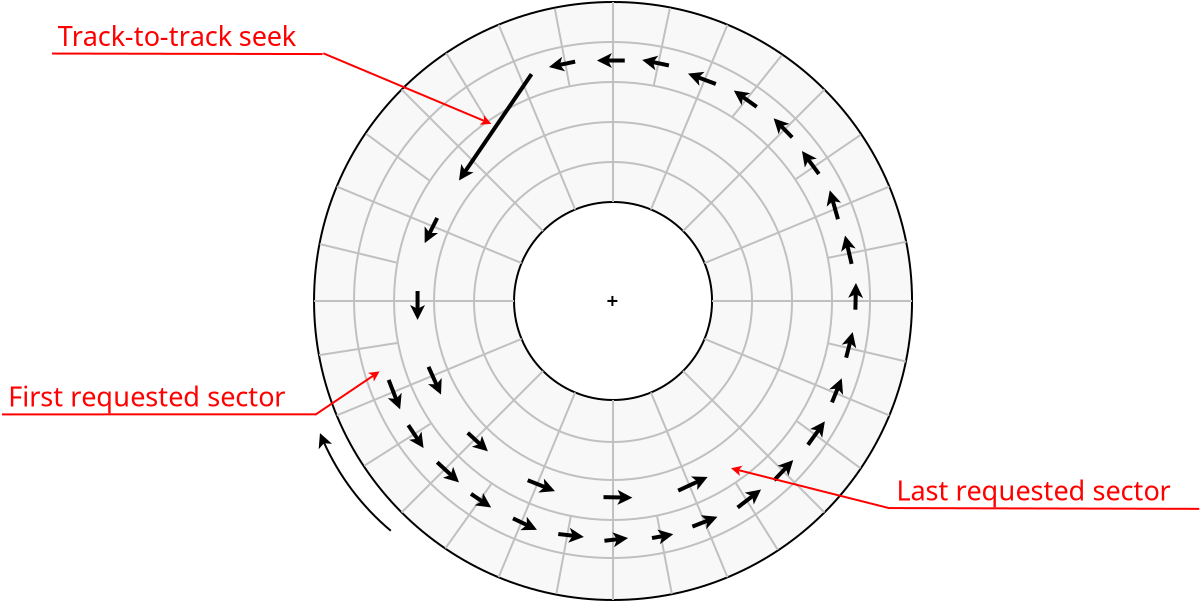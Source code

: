 <?xml version="1.0" encoding="UTF-8"?>
<dia:diagram xmlns:dia="http://www.lysator.liu.se/~alla/dia/">
  <dia:layer name="Background" visible="true" active="true">
    <dia:object type="Standard - Arc" version="0" id="O0">
      <dia:attribute name="obj_pos">
        <dia:point val="34.847,39.756"/>
      </dia:attribute>
      <dia:attribute name="obj_bb">
        <dia:rectangle val="34.772,39.686;38.458,44.708"/>
      </dia:attribute>
      <dia:attribute name="conn_endpoints">
        <dia:point val="34.847,39.756"/>
        <dia:point val="38.388,44.638"/>
      </dia:attribute>
      <dia:attribute name="curve_distance">
        <dia:real val="0.373"/>
      </dia:attribute>
      <dia:attribute name="line_width">
        <dia:real val="0.1"/>
      </dia:attribute>
      <dia:attribute name="start_arrow">
        <dia:enum val="22"/>
      </dia:attribute>
      <dia:attribute name="start_arrow_length">
        <dia:real val="0.5"/>
      </dia:attribute>
      <dia:attribute name="start_arrow_width">
        <dia:real val="0.5"/>
      </dia:attribute>
    </dia:object>
    <dia:group>
      <dia:object type="Flowchart - Ellipse" version="0" id="O1">
        <dia:attribute name="obj_pos">
          <dia:point val="34.55,18.2"/>
        </dia:attribute>
        <dia:attribute name="obj_bb">
          <dia:rectangle val="34.5,18.15;64.5,48.15"/>
        </dia:attribute>
        <dia:attribute name="elem_corner">
          <dia:point val="34.55,18.2"/>
        </dia:attribute>
        <dia:attribute name="elem_width">
          <dia:real val="29.9"/>
        </dia:attribute>
        <dia:attribute name="elem_height">
          <dia:real val="29.9"/>
        </dia:attribute>
        <dia:attribute name="border_width">
          <dia:real val="0.1"/>
        </dia:attribute>
        <dia:attribute name="inner_color">
          <dia:color val="#f8f8f8"/>
        </dia:attribute>
        <dia:attribute name="show_background">
          <dia:boolean val="true"/>
        </dia:attribute>
        <dia:attribute name="padding">
          <dia:real val="0.354"/>
        </dia:attribute>
        <dia:attribute name="text">
          <dia:composite type="text">
            <dia:attribute name="string">
              <dia:string>##</dia:string>
            </dia:attribute>
            <dia:attribute name="font">
              <dia:font family="sans" style="0" name="Helvetica"/>
            </dia:attribute>
            <dia:attribute name="height">
              <dia:real val="0.8"/>
            </dia:attribute>
            <dia:attribute name="pos">
              <dia:point val="49.5,33.345"/>
            </dia:attribute>
            <dia:attribute name="color">
              <dia:color val="#000000"/>
            </dia:attribute>
            <dia:attribute name="alignment">
              <dia:enum val="1"/>
            </dia:attribute>
          </dia:composite>
        </dia:attribute>
      </dia:object>
      <dia:object type="Flowchart - Ellipse" version="0" id="O2">
        <dia:attribute name="obj_pos">
          <dia:point val="44.55,28.2"/>
        </dia:attribute>
        <dia:attribute name="obj_bb">
          <dia:rectangle val="44.5,28.15;54.5,38.15"/>
        </dia:attribute>
        <dia:attribute name="elem_corner">
          <dia:point val="44.55,28.2"/>
        </dia:attribute>
        <dia:attribute name="elem_width">
          <dia:real val="9.9"/>
        </dia:attribute>
        <dia:attribute name="elem_height">
          <dia:real val="9.9"/>
        </dia:attribute>
        <dia:attribute name="border_width">
          <dia:real val="0.1"/>
        </dia:attribute>
        <dia:attribute name="show_background">
          <dia:boolean val="true"/>
        </dia:attribute>
        <dia:attribute name="padding">
          <dia:real val="0.354"/>
        </dia:attribute>
        <dia:attribute name="text">
          <dia:composite type="text">
            <dia:attribute name="string">
              <dia:string>##</dia:string>
            </dia:attribute>
            <dia:attribute name="font">
              <dia:font family="sans" style="0" name="Helvetica"/>
            </dia:attribute>
            <dia:attribute name="height">
              <dia:real val="0.8"/>
            </dia:attribute>
            <dia:attribute name="pos">
              <dia:point val="49.5,33.345"/>
            </dia:attribute>
            <dia:attribute name="color">
              <dia:color val="#000000"/>
            </dia:attribute>
            <dia:attribute name="alignment">
              <dia:enum val="1"/>
            </dia:attribute>
          </dia:composite>
        </dia:attribute>
      </dia:object>
      <dia:object type="Flowchart - Ellipse" version="0" id="O3">
        <dia:attribute name="obj_pos">
          <dia:point val="42.55,26.2"/>
        </dia:attribute>
        <dia:attribute name="obj_bb">
          <dia:rectangle val="42.5,26.15;56.5,40.25"/>
        </dia:attribute>
        <dia:attribute name="elem_corner">
          <dia:point val="42.55,26.2"/>
        </dia:attribute>
        <dia:attribute name="elem_width">
          <dia:real val="13.9"/>
        </dia:attribute>
        <dia:attribute name="elem_height">
          <dia:real val="14.0"/>
        </dia:attribute>
        <dia:attribute name="border_width">
          <dia:real val="0.1"/>
        </dia:attribute>
        <dia:attribute name="border_color">
          <dia:color val="#c0c0c0"/>
        </dia:attribute>
        <dia:attribute name="show_background">
          <dia:boolean val="false"/>
        </dia:attribute>
        <dia:attribute name="padding">
          <dia:real val="0.354"/>
        </dia:attribute>
        <dia:attribute name="text">
          <dia:composite type="text">
            <dia:attribute name="string">
              <dia:string>##</dia:string>
            </dia:attribute>
            <dia:attribute name="font">
              <dia:font family="sans" style="0" name="Helvetica"/>
            </dia:attribute>
            <dia:attribute name="height">
              <dia:real val="0.8"/>
            </dia:attribute>
            <dia:attribute name="pos">
              <dia:point val="49.5,33.395"/>
            </dia:attribute>
            <dia:attribute name="color">
              <dia:color val="#000000"/>
            </dia:attribute>
            <dia:attribute name="alignment">
              <dia:enum val="1"/>
            </dia:attribute>
          </dia:composite>
        </dia:attribute>
      </dia:object>
      <dia:object type="Flowchart - Ellipse" version="0" id="O4">
        <dia:attribute name="obj_pos">
          <dia:point val="40.55,24.2"/>
        </dia:attribute>
        <dia:attribute name="obj_bb">
          <dia:rectangle val="40.5,24.15;58.5,42.15"/>
        </dia:attribute>
        <dia:attribute name="elem_corner">
          <dia:point val="40.55,24.2"/>
        </dia:attribute>
        <dia:attribute name="elem_width">
          <dia:real val="17.9"/>
        </dia:attribute>
        <dia:attribute name="elem_height">
          <dia:real val="17.9"/>
        </dia:attribute>
        <dia:attribute name="border_width">
          <dia:real val="0.1"/>
        </dia:attribute>
        <dia:attribute name="border_color">
          <dia:color val="#c0c0c0"/>
        </dia:attribute>
        <dia:attribute name="show_background">
          <dia:boolean val="false"/>
        </dia:attribute>
        <dia:attribute name="padding">
          <dia:real val="0.354"/>
        </dia:attribute>
        <dia:attribute name="text">
          <dia:composite type="text">
            <dia:attribute name="string">
              <dia:string>##</dia:string>
            </dia:attribute>
            <dia:attribute name="font">
              <dia:font family="sans" style="0" name="Helvetica"/>
            </dia:attribute>
            <dia:attribute name="height">
              <dia:real val="0.8"/>
            </dia:attribute>
            <dia:attribute name="pos">
              <dia:point val="49.5,33.345"/>
            </dia:attribute>
            <dia:attribute name="color">
              <dia:color val="#000000"/>
            </dia:attribute>
            <dia:attribute name="alignment">
              <dia:enum val="1"/>
            </dia:attribute>
          </dia:composite>
        </dia:attribute>
      </dia:object>
      <dia:object type="Flowchart - Ellipse" version="0" id="O5">
        <dia:attribute name="obj_pos">
          <dia:point val="36.55,20.2"/>
        </dia:attribute>
        <dia:attribute name="obj_bb">
          <dia:rectangle val="36.5,20.15;62.4,46.05"/>
        </dia:attribute>
        <dia:attribute name="elem_corner">
          <dia:point val="36.55,20.2"/>
        </dia:attribute>
        <dia:attribute name="elem_width">
          <dia:real val="25.8"/>
        </dia:attribute>
        <dia:attribute name="elem_height">
          <dia:real val="25.8"/>
        </dia:attribute>
        <dia:attribute name="border_width">
          <dia:real val="0.1"/>
        </dia:attribute>
        <dia:attribute name="border_color">
          <dia:color val="#c0c0c0"/>
        </dia:attribute>
        <dia:attribute name="show_background">
          <dia:boolean val="false"/>
        </dia:attribute>
        <dia:attribute name="padding">
          <dia:real val="0.354"/>
        </dia:attribute>
        <dia:attribute name="text">
          <dia:composite type="text">
            <dia:attribute name="string">
              <dia:string>##</dia:string>
            </dia:attribute>
            <dia:attribute name="font">
              <dia:font family="sans" style="0" name="Helvetica"/>
            </dia:attribute>
            <dia:attribute name="height">
              <dia:real val="0.8"/>
            </dia:attribute>
            <dia:attribute name="pos">
              <dia:point val="49.45,33.295"/>
            </dia:attribute>
            <dia:attribute name="color">
              <dia:color val="#000000"/>
            </dia:attribute>
            <dia:attribute name="alignment">
              <dia:enum val="1"/>
            </dia:attribute>
          </dia:composite>
        </dia:attribute>
      </dia:object>
      <dia:object type="Flowchart - Ellipse" version="0" id="O6">
        <dia:attribute name="obj_pos">
          <dia:point val="38.55,22.2"/>
        </dia:attribute>
        <dia:attribute name="obj_bb">
          <dia:rectangle val="38.5,22.15;60.5,44.15"/>
        </dia:attribute>
        <dia:attribute name="elem_corner">
          <dia:point val="38.55,22.2"/>
        </dia:attribute>
        <dia:attribute name="elem_width">
          <dia:real val="21.9"/>
        </dia:attribute>
        <dia:attribute name="elem_height">
          <dia:real val="21.9"/>
        </dia:attribute>
        <dia:attribute name="border_width">
          <dia:real val="0.1"/>
        </dia:attribute>
        <dia:attribute name="border_color">
          <dia:color val="#c0c0c0"/>
        </dia:attribute>
        <dia:attribute name="show_background">
          <dia:boolean val="false"/>
        </dia:attribute>
        <dia:attribute name="padding">
          <dia:real val="0.354"/>
        </dia:attribute>
        <dia:attribute name="text">
          <dia:composite type="text">
            <dia:attribute name="string">
              <dia:string>##</dia:string>
            </dia:attribute>
            <dia:attribute name="font">
              <dia:font family="sans" style="0" name="Helvetica"/>
            </dia:attribute>
            <dia:attribute name="height">
              <dia:real val="0.8"/>
            </dia:attribute>
            <dia:attribute name="pos">
              <dia:point val="49.5,33.345"/>
            </dia:attribute>
            <dia:attribute name="color">
              <dia:color val="#000000"/>
            </dia:attribute>
            <dia:attribute name="alignment">
              <dia:enum val="1"/>
            </dia:attribute>
          </dia:composite>
        </dia:attribute>
      </dia:object>
      <dia:object type="Standard - Line" version="0" id="O7">
        <dia:attribute name="obj_pos">
          <dia:point val="54.45,33.15"/>
        </dia:attribute>
        <dia:attribute name="obj_bb">
          <dia:rectangle val="54.4,33.1;64.5,33.2"/>
        </dia:attribute>
        <dia:attribute name="conn_endpoints">
          <dia:point val="54.45,33.15"/>
          <dia:point val="64.45,33.15"/>
        </dia:attribute>
        <dia:attribute name="numcp">
          <dia:int val="1"/>
        </dia:attribute>
        <dia:attribute name="line_color">
          <dia:color val="#c0c0c0"/>
        </dia:attribute>
        <dia:attribute name="line_width">
          <dia:real val="0.1"/>
        </dia:attribute>
      </dia:object>
      <dia:object type="Standard - Line" version="0" id="O8">
        <dia:attribute name="obj_pos">
          <dia:point val="49.5,18.2"/>
        </dia:attribute>
        <dia:attribute name="obj_bb">
          <dia:rectangle val="49.45,18.15;49.55,28.25"/>
        </dia:attribute>
        <dia:attribute name="conn_endpoints">
          <dia:point val="49.5,18.2"/>
          <dia:point val="49.5,28.2"/>
        </dia:attribute>
        <dia:attribute name="numcp">
          <dia:int val="1"/>
        </dia:attribute>
        <dia:attribute name="line_color">
          <dia:color val="#c0c0c0"/>
        </dia:attribute>
        <dia:attribute name="line_width">
          <dia:real val="0.1"/>
        </dia:attribute>
      </dia:object>
      <dia:object type="Standard - Line" version="0" id="O9">
        <dia:attribute name="obj_pos">
          <dia:point val="49.5,48.1"/>
        </dia:attribute>
        <dia:attribute name="obj_bb">
          <dia:rectangle val="49.45,38.05;49.55,48.15"/>
        </dia:attribute>
        <dia:attribute name="conn_endpoints">
          <dia:point val="49.5,48.1"/>
          <dia:point val="49.5,38.1"/>
        </dia:attribute>
        <dia:attribute name="numcp">
          <dia:int val="1"/>
        </dia:attribute>
        <dia:attribute name="line_color">
          <dia:color val="#c0c0c0"/>
        </dia:attribute>
        <dia:attribute name="line_width">
          <dia:real val="0.1"/>
        </dia:attribute>
      </dia:object>
      <dia:object type="Standard - Line" version="0" id="O10">
        <dia:attribute name="obj_pos">
          <dia:point val="51.394,28.577"/>
        </dia:attribute>
        <dia:attribute name="obj_bb">
          <dia:rectangle val="51.329,19.273;55.286,28.642"/>
        </dia:attribute>
        <dia:attribute name="conn_endpoints">
          <dia:point val="51.394,28.577"/>
          <dia:point val="55.221,19.338"/>
        </dia:attribute>
        <dia:attribute name="numcp">
          <dia:int val="1"/>
        </dia:attribute>
        <dia:attribute name="line_color">
          <dia:color val="#c0c0c0"/>
        </dia:attribute>
        <dia:attribute name="line_width">
          <dia:real val="0.1"/>
        </dia:attribute>
      </dia:object>
      <dia:object type="Standard - Line" version="0" id="O11">
        <dia:attribute name="obj_pos">
          <dia:point val="44.55,33.15"/>
        </dia:attribute>
        <dia:attribute name="obj_bb">
          <dia:rectangle val="34.5,33.1;44.6,33.2"/>
        </dia:attribute>
        <dia:attribute name="conn_endpoints">
          <dia:point val="44.55,33.15"/>
          <dia:point val="34.55,33.15"/>
        </dia:attribute>
        <dia:attribute name="numcp">
          <dia:int val="1"/>
        </dia:attribute>
        <dia:attribute name="line_color">
          <dia:color val="#c0c0c0"/>
        </dia:attribute>
        <dia:attribute name="line_width">
          <dia:real val="0.1"/>
        </dia:attribute>
      </dia:object>
      <dia:object type="Standard - Line" version="0" id="O12">
        <dia:attribute name="obj_pos">
          <dia:point val="53.0,29.65"/>
        </dia:attribute>
        <dia:attribute name="obj_bb">
          <dia:rectangle val="52.929,22.508;60.142,29.721"/>
        </dia:attribute>
        <dia:attribute name="conn_endpoints">
          <dia:point val="53.0,29.65"/>
          <dia:point val="60.071,22.579"/>
        </dia:attribute>
        <dia:attribute name="numcp">
          <dia:int val="1"/>
        </dia:attribute>
        <dia:attribute name="line_color">
          <dia:color val="#c0c0c0"/>
        </dia:attribute>
        <dia:attribute name="line_width">
          <dia:real val="0.1"/>
        </dia:attribute>
      </dia:object>
      <dia:object type="Standard - Line" version="0" id="O13">
        <dia:attribute name="obj_pos">
          <dia:point val="54.073,31.256"/>
        </dia:attribute>
        <dia:attribute name="obj_bb">
          <dia:rectangle val="54.008,27.364;63.377,31.321"/>
        </dia:attribute>
        <dia:attribute name="conn_endpoints">
          <dia:point val="54.073,31.256"/>
          <dia:point val="63.312,27.429"/>
        </dia:attribute>
        <dia:attribute name="numcp">
          <dia:int val="1"/>
        </dia:attribute>
        <dia:attribute name="line_color">
          <dia:color val="#c0c0c0"/>
        </dia:attribute>
        <dia:attribute name="line_width">
          <dia:real val="0.1"/>
        </dia:attribute>
      </dia:object>
      <dia:object type="Standard - Line" version="0" id="O14">
        <dia:attribute name="obj_pos">
          <dia:point val="54.073,35.044"/>
        </dia:attribute>
        <dia:attribute name="obj_bb">
          <dia:rectangle val="54.008,34.979;63.377,38.936"/>
        </dia:attribute>
        <dia:attribute name="conn_endpoints">
          <dia:point val="54.073,35.044"/>
          <dia:point val="63.312,38.871"/>
        </dia:attribute>
        <dia:attribute name="numcp">
          <dia:int val="1"/>
        </dia:attribute>
        <dia:attribute name="line_color">
          <dia:color val="#c0c0c0"/>
        </dia:attribute>
        <dia:attribute name="line_width">
          <dia:real val="0.1"/>
        </dia:attribute>
      </dia:object>
      <dia:object type="Standard - Line" version="0" id="O15">
        <dia:attribute name="obj_pos">
          <dia:point val="53.0,36.65"/>
        </dia:attribute>
        <dia:attribute name="obj_bb">
          <dia:rectangle val="52.929,36.58;60.142,43.792"/>
        </dia:attribute>
        <dia:attribute name="conn_endpoints">
          <dia:point val="53.0,36.65"/>
          <dia:point val="60.071,43.721"/>
        </dia:attribute>
        <dia:attribute name="numcp">
          <dia:int val="1"/>
        </dia:attribute>
        <dia:attribute name="line_color">
          <dia:color val="#c0c0c0"/>
        </dia:attribute>
        <dia:attribute name="line_width">
          <dia:real val="0.1"/>
        </dia:attribute>
      </dia:object>
      <dia:object type="Standard - Line" version="0" id="O16">
        <dia:attribute name="obj_pos">
          <dia:point val="51.394,37.723"/>
        </dia:attribute>
        <dia:attribute name="obj_bb">
          <dia:rectangle val="51.329,37.658;55.286,47.027"/>
        </dia:attribute>
        <dia:attribute name="conn_endpoints">
          <dia:point val="51.394,37.723"/>
          <dia:point val="55.221,46.962"/>
        </dia:attribute>
        <dia:attribute name="numcp">
          <dia:int val="1"/>
        </dia:attribute>
        <dia:attribute name="line_color">
          <dia:color val="#c0c0c0"/>
        </dia:attribute>
        <dia:attribute name="line_width">
          <dia:real val="0.1"/>
        </dia:attribute>
      </dia:object>
      <dia:object type="Standard - Line" version="0" id="O17">
        <dia:attribute name="obj_pos">
          <dia:point val="47.606,37.723"/>
        </dia:attribute>
        <dia:attribute name="obj_bb">
          <dia:rectangle val="43.714,37.658;47.671,47.027"/>
        </dia:attribute>
        <dia:attribute name="conn_endpoints">
          <dia:point val="47.606,37.723"/>
          <dia:point val="43.779,46.962"/>
        </dia:attribute>
        <dia:attribute name="numcp">
          <dia:int val="1"/>
        </dia:attribute>
        <dia:attribute name="line_color">
          <dia:color val="#c0c0c0"/>
        </dia:attribute>
        <dia:attribute name="line_width">
          <dia:real val="0.1"/>
        </dia:attribute>
      </dia:object>
      <dia:object type="Standard - Line" version="0" id="O18">
        <dia:attribute name="obj_pos">
          <dia:point val="44.927,35.044"/>
        </dia:attribute>
        <dia:attribute name="obj_bb">
          <dia:rectangle val="35.623,34.979;44.992,38.936"/>
        </dia:attribute>
        <dia:attribute name="conn_endpoints">
          <dia:point val="44.927,35.044"/>
          <dia:point val="35.688,38.871"/>
        </dia:attribute>
        <dia:attribute name="numcp">
          <dia:int val="1"/>
        </dia:attribute>
        <dia:attribute name="line_color">
          <dia:color val="#c0c0c0"/>
        </dia:attribute>
        <dia:attribute name="line_width">
          <dia:real val="0.1"/>
        </dia:attribute>
      </dia:object>
      <dia:object type="Standard - Line" version="0" id="O19">
        <dia:attribute name="obj_pos">
          <dia:point val="46.0,36.65"/>
        </dia:attribute>
        <dia:attribute name="obj_bb">
          <dia:rectangle val="38.858,36.58;46.071,43.792"/>
        </dia:attribute>
        <dia:attribute name="conn_endpoints">
          <dia:point val="46.0,36.65"/>
          <dia:point val="38.929,43.721"/>
        </dia:attribute>
        <dia:attribute name="numcp">
          <dia:int val="1"/>
        </dia:attribute>
        <dia:attribute name="line_color">
          <dia:color val="#c0c0c0"/>
        </dia:attribute>
        <dia:attribute name="line_width">
          <dia:real val="0.1"/>
        </dia:attribute>
      </dia:object>
      <dia:object type="Standard - Line" version="0" id="O20">
        <dia:attribute name="obj_pos">
          <dia:point val="35.688,27.429"/>
        </dia:attribute>
        <dia:attribute name="obj_bb">
          <dia:rectangle val="35.623,27.364;44.992,31.321"/>
        </dia:attribute>
        <dia:attribute name="conn_endpoints">
          <dia:point val="35.688,27.429"/>
          <dia:point val="44.927,31.256"/>
        </dia:attribute>
        <dia:attribute name="numcp">
          <dia:int val="1"/>
        </dia:attribute>
        <dia:attribute name="line_color">
          <dia:color val="#c0c0c0"/>
        </dia:attribute>
        <dia:attribute name="line_width">
          <dia:real val="0.1"/>
        </dia:attribute>
      </dia:object>
      <dia:object type="Standard - Line" version="0" id="O21">
        <dia:attribute name="obj_pos">
          <dia:point val="38.929,22.579"/>
        </dia:attribute>
        <dia:attribute name="obj_bb">
          <dia:rectangle val="38.858,22.508;46.071,29.721"/>
        </dia:attribute>
        <dia:attribute name="conn_endpoints">
          <dia:point val="38.929,22.579"/>
          <dia:point val="46.0,29.65"/>
        </dia:attribute>
        <dia:attribute name="numcp">
          <dia:int val="1"/>
        </dia:attribute>
        <dia:attribute name="line_color">
          <dia:color val="#c0c0c0"/>
        </dia:attribute>
        <dia:attribute name="line_width">
          <dia:real val="0.1"/>
        </dia:attribute>
      </dia:object>
      <dia:object type="Standard - Line" version="0" id="O22">
        <dia:attribute name="obj_pos">
          <dia:point val="43.779,19.338"/>
        </dia:attribute>
        <dia:attribute name="obj_bb">
          <dia:rectangle val="43.714,19.273;47.671,28.642"/>
        </dia:attribute>
        <dia:attribute name="conn_endpoints">
          <dia:point val="43.779,19.338"/>
          <dia:point val="47.606,28.577"/>
        </dia:attribute>
        <dia:attribute name="numcp">
          <dia:int val="1"/>
        </dia:attribute>
        <dia:attribute name="line_color">
          <dia:color val="#c0c0c0"/>
        </dia:attribute>
        <dia:attribute name="line_width">
          <dia:real val="0.1"/>
        </dia:attribute>
      </dia:object>
      <dia:object type="Standard - Line" version="0" id="O23">
        <dia:attribute name="obj_pos">
          <dia:point val="60.229,30.995"/>
        </dia:attribute>
        <dia:attribute name="obj_bb">
          <dia:rectangle val="60.17,30.126;64.227,31.054"/>
        </dia:attribute>
        <dia:attribute name="conn_endpoints">
          <dia:point val="60.229,30.995"/>
          <dia:point val="64.168,30.185"/>
        </dia:attribute>
        <dia:attribute name="numcp">
          <dia:int val="1"/>
        </dia:attribute>
        <dia:attribute name="line_color">
          <dia:color val="#c0c0c0"/>
        </dia:attribute>
        <dia:attribute name="line_width">
          <dia:real val="0.1"/>
        </dia:attribute>
      </dia:object>
      <dia:object type="Standard - Line" version="0" id="O24">
        <dia:attribute name="obj_pos">
          <dia:point val="58.638,27.056"/>
        </dia:attribute>
        <dia:attribute name="obj_bb">
          <dia:rectangle val="58.569,24.772;61.948,27.125"/>
        </dia:attribute>
        <dia:attribute name="conn_endpoints">
          <dia:point val="58.638,27.056"/>
          <dia:point val="61.879,24.841"/>
        </dia:attribute>
        <dia:attribute name="numcp">
          <dia:int val="1"/>
        </dia:attribute>
        <dia:attribute name="line_color">
          <dia:color val="#c0c0c0"/>
        </dia:attribute>
        <dia:attribute name="line_width">
          <dia:real val="0.1"/>
        </dia:attribute>
      </dia:object>
      <dia:object type="Standard - Line" version="0" id="O25">
        <dia:attribute name="obj_pos">
          <dia:point val="55.45,23.964"/>
        </dia:attribute>
        <dia:attribute name="obj_bb">
          <dia:rectangle val="55.38,20.787;58.01,24.035"/>
        </dia:attribute>
        <dia:attribute name="conn_endpoints">
          <dia:point val="55.45,23.964"/>
          <dia:point val="57.94,20.858"/>
        </dia:attribute>
        <dia:attribute name="numcp">
          <dia:int val="1"/>
        </dia:attribute>
        <dia:attribute name="line_color">
          <dia:color val="#c0c0c0"/>
        </dia:attribute>
        <dia:attribute name="line_width">
          <dia:real val="0.1"/>
        </dia:attribute>
      </dia:object>
      <dia:object type="Standard - Line" version="0" id="O26">
        <dia:attribute name="obj_pos">
          <dia:point val="51.541,22.351"/>
        </dia:attribute>
        <dia:attribute name="obj_bb">
          <dia:rectangle val="51.481,18.442;52.402,22.411"/>
        </dia:attribute>
        <dia:attribute name="conn_endpoints">
          <dia:point val="51.541,22.351"/>
          <dia:point val="52.343,18.502"/>
        </dia:attribute>
        <dia:attribute name="numcp">
          <dia:int val="1"/>
        </dia:attribute>
        <dia:attribute name="line_color">
          <dia:color val="#c0c0c0"/>
        </dia:attribute>
        <dia:attribute name="line_width">
          <dia:real val="0.1"/>
        </dia:attribute>
      </dia:object>
      <dia:object type="Standard - Line" version="0" id="O27">
        <dia:attribute name="obj_pos">
          <dia:point val="47.334,22.448"/>
        </dia:attribute>
        <dia:attribute name="obj_bb">
          <dia:rectangle val="46.532,18.48;47.392,22.506"/>
        </dia:attribute>
        <dia:attribute name="conn_endpoints">
          <dia:point val="47.334,22.448"/>
          <dia:point val="46.59,18.539"/>
        </dia:attribute>
        <dia:attribute name="numcp">
          <dia:int val="1"/>
        </dia:attribute>
        <dia:attribute name="line_color">
          <dia:color val="#c0c0c0"/>
        </dia:attribute>
        <dia:attribute name="line_width">
          <dia:real val="0.1"/>
        </dia:attribute>
      </dia:object>
      <dia:object type="Standard - Line" version="0" id="O28">
        <dia:attribute name="obj_pos">
          <dia:point val="43.24,24.195"/>
        </dia:attribute>
        <dia:attribute name="obj_bb">
          <dia:rectangle val="41.09,20.685;43.309,24.263"/>
        </dia:attribute>
        <dia:attribute name="conn_endpoints">
          <dia:point val="43.24,24.195"/>
          <dia:point val="41.159,20.753"/>
        </dia:attribute>
        <dia:attribute name="numcp">
          <dia:int val="1"/>
        </dia:attribute>
        <dia:attribute name="line_color">
          <dia:color val="#c0c0c0"/>
        </dia:attribute>
        <dia:attribute name="line_width">
          <dia:real val="0.1"/>
        </dia:attribute>
      </dia:object>
      <dia:object type="Standard - Line" version="0" id="O29">
        <dia:attribute name="obj_pos">
          <dia:point val="40.304,27.116"/>
        </dia:attribute>
        <dia:attribute name="obj_bb">
          <dia:rectangle val="37.083,24.719;40.374,27.185"/>
        </dia:attribute>
        <dia:attribute name="conn_endpoints">
          <dia:point val="40.304,27.116"/>
          <dia:point val="37.153,24.789"/>
        </dia:attribute>
        <dia:attribute name="numcp">
          <dia:int val="1"/>
        </dia:attribute>
        <dia:attribute name="line_color">
          <dia:color val="#c0c0c0"/>
        </dia:attribute>
        <dia:attribute name="line_width">
          <dia:real val="0.1"/>
        </dia:attribute>
      </dia:object>
      <dia:object type="Standard - Line" version="0" id="O30">
        <dia:attribute name="obj_pos">
          <dia:point val="38.684,31.233"/>
        </dia:attribute>
        <dia:attribute name="obj_bb">
          <dia:rectangle val="34.783,30.245;38.745,31.293"/>
        </dia:attribute>
        <dia:attribute name="conn_endpoints">
          <dia:point val="38.684,31.233"/>
          <dia:point val="34.843,30.305"/>
        </dia:attribute>
        <dia:attribute name="numcp">
          <dia:int val="1"/>
        </dia:attribute>
        <dia:attribute name="line_color">
          <dia:color val="#c0c0c0"/>
        </dia:attribute>
        <dia:attribute name="line_width">
          <dia:real val="0.1"/>
        </dia:attribute>
      </dia:object>
      <dia:object type="Standard - Line" version="0" id="O31">
        <dia:attribute name="obj_pos">
          <dia:point val="38.714,35.246"/>
        </dia:attribute>
        <dia:attribute name="obj_bb">
          <dia:rectangle val="34.748,35.189;38.771,35.913"/>
        </dia:attribute>
        <dia:attribute name="conn_endpoints">
          <dia:point val="38.714,35.246"/>
          <dia:point val="34.805,35.856"/>
        </dia:attribute>
        <dia:attribute name="numcp">
          <dia:int val="1"/>
        </dia:attribute>
        <dia:attribute name="line_color">
          <dia:color val="#c0c0c0"/>
        </dia:attribute>
        <dia:attribute name="line_width">
          <dia:real val="0.1"/>
        </dia:attribute>
      </dia:object>
      <dia:object type="Standard - Line" version="0" id="O32">
        <dia:attribute name="obj_pos">
          <dia:point val="40.379,39.282"/>
        </dia:attribute>
        <dia:attribute name="obj_bb">
          <dia:rectangle val="36.995,39.213;40.448,41.454"/>
        </dia:attribute>
        <dia:attribute name="conn_endpoints">
          <dia:point val="40.379,39.282"/>
          <dia:point val="37.064,41.385"/>
        </dia:attribute>
        <dia:attribute name="numcp">
          <dia:int val="1"/>
        </dia:attribute>
        <dia:attribute name="line_color">
          <dia:color val="#c0c0c0"/>
        </dia:attribute>
        <dia:attribute name="line_width">
          <dia:real val="0.1"/>
        </dia:attribute>
      </dia:object>
      <dia:object type="Standard - Line" version="0" id="O33">
        <dia:attribute name="obj_pos">
          <dia:point val="43.411,42.3"/>
        </dia:attribute>
        <dia:attribute name="obj_bb">
          <dia:rectangle val="41.045,42.23;43.481,45.587"/>
        </dia:attribute>
        <dia:attribute name="conn_endpoints">
          <dia:point val="43.411,42.3"/>
          <dia:point val="41.115,45.518"/>
        </dia:attribute>
        <dia:attribute name="numcp">
          <dia:int val="1"/>
        </dia:attribute>
        <dia:attribute name="line_color">
          <dia:color val="#c0c0c0"/>
        </dia:attribute>
        <dia:attribute name="line_width">
          <dia:real val="0.1"/>
        </dia:attribute>
      </dia:object>
      <dia:object type="Standard - Line" version="0" id="O34">
        <dia:attribute name="obj_pos">
          <dia:point val="47.387,43.912"/>
        </dia:attribute>
        <dia:attribute name="obj_bb">
          <dia:rectangle val="46.608,43.854;47.446,47.85"/>
        </dia:attribute>
        <dia:attribute name="conn_endpoints">
          <dia:point val="47.387,43.912"/>
          <dia:point val="46.666,47.792"/>
        </dia:attribute>
        <dia:attribute name="numcp">
          <dia:int val="1"/>
        </dia:attribute>
        <dia:attribute name="line_color">
          <dia:color val="#c0c0c0"/>
        </dia:attribute>
        <dia:attribute name="line_width">
          <dia:real val="0.1"/>
        </dia:attribute>
      </dia:object>
      <dia:object type="Standard - Line" version="0" id="O35">
        <dia:attribute name="obj_pos">
          <dia:point val="51.704,43.912"/>
        </dia:attribute>
        <dia:attribute name="obj_bb">
          <dia:rectangle val="51.646,43.854;52.498,47.85"/>
        </dia:attribute>
        <dia:attribute name="conn_endpoints">
          <dia:point val="51.704,43.912"/>
          <dia:point val="52.44,47.792"/>
        </dia:attribute>
        <dia:attribute name="numcp">
          <dia:int val="1"/>
        </dia:attribute>
        <dia:attribute name="line_color">
          <dia:color val="#c0c0c0"/>
        </dia:attribute>
        <dia:attribute name="line_width">
          <dia:real val="0.1"/>
        </dia:attribute>
      </dia:object>
      <dia:object type="Standard - Line" version="0" id="O36">
        <dia:attribute name="obj_pos">
          <dia:point val="55.621,42.225"/>
        </dia:attribute>
        <dia:attribute name="obj_bb">
          <dia:rectangle val="55.552,42.156;57.808,45.661"/>
        </dia:attribute>
        <dia:attribute name="conn_endpoints">
          <dia:point val="55.621,42.225"/>
          <dia:point val="57.739,45.592"/>
        </dia:attribute>
        <dia:attribute name="numcp">
          <dia:int val="1"/>
        </dia:attribute>
        <dia:attribute name="line_color">
          <dia:color val="#c0c0c0"/>
        </dia:attribute>
        <dia:attribute name="line_width">
          <dia:real val="0.1"/>
        </dia:attribute>
      </dia:object>
      <dia:object type="Standard - Line" version="0" id="O37">
        <dia:attribute name="obj_pos">
          <dia:point val="58.688,39.156"/>
        </dia:attribute>
        <dia:attribute name="obj_bb">
          <dia:rectangle val="58.618,39.086;61.939,41.582"/>
        </dia:attribute>
        <dia:attribute name="conn_endpoints">
          <dia:point val="58.688,39.156"/>
          <dia:point val="61.869,41.512"/>
        </dia:attribute>
        <dia:attribute name="numcp">
          <dia:int val="1"/>
        </dia:attribute>
        <dia:attribute name="line_color">
          <dia:color val="#c0c0c0"/>
        </dia:attribute>
        <dia:attribute name="line_width">
          <dia:real val="0.1"/>
        </dia:attribute>
      </dia:object>
      <dia:object type="Standard - Line" version="0" id="O38">
        <dia:attribute name="obj_pos">
          <dia:point val="60.264,35.269"/>
        </dia:attribute>
        <dia:attribute name="obj_bb">
          <dia:rectangle val="60.204,35.209;64.204,36.236"/>
        </dia:attribute>
        <dia:attribute name="conn_endpoints">
          <dia:point val="60.264,35.269"/>
          <dia:point val="64.143,36.175"/>
        </dia:attribute>
        <dia:attribute name="numcp">
          <dia:int val="1"/>
        </dia:attribute>
        <dia:attribute name="line_color">
          <dia:color val="#c0c0c0"/>
        </dia:attribute>
        <dia:attribute name="line_width">
          <dia:real val="0.1"/>
        </dia:attribute>
      </dia:object>
    </dia:group>
    <dia:object type="Standard - Line" version="0" id="O39">
      <dia:attribute name="obj_pos">
        <dia:point val="38.854,38.568"/>
      </dia:attribute>
      <dia:attribute name="obj_bb">
        <dia:rectangle val="38.152,36.966;38.983,38.697"/>
      </dia:attribute>
      <dia:attribute name="conn_endpoints">
        <dia:point val="38.854,38.568"/>
        <dia:point val="38.281,37.095"/>
      </dia:attribute>
      <dia:attribute name="numcp">
        <dia:int val="1"/>
      </dia:attribute>
      <dia:attribute name="line_width">
        <dia:real val="0.2"/>
      </dia:attribute>
      <dia:attribute name="start_arrow">
        <dia:enum val="22"/>
      </dia:attribute>
      <dia:attribute name="start_arrow_length">
        <dia:real val="0.3"/>
      </dia:attribute>
      <dia:attribute name="start_arrow_width">
        <dia:real val="0.3"/>
      </dia:attribute>
    </dia:object>
    <dia:object type="Standard - Line" version="0" id="O40">
      <dia:attribute name="obj_pos">
        <dia:point val="40.026,40.503"/>
      </dia:attribute>
      <dia:attribute name="obj_bb">
        <dia:rectangle val="39.124,39.219;40.165,40.642"/>
      </dia:attribute>
      <dia:attribute name="conn_endpoints">
        <dia:point val="40.026,40.503"/>
        <dia:point val="39.263,39.358"/>
      </dia:attribute>
      <dia:attribute name="numcp">
        <dia:int val="1"/>
      </dia:attribute>
      <dia:attribute name="line_width">
        <dia:real val="0.2"/>
      </dia:attribute>
      <dia:attribute name="start_arrow">
        <dia:enum val="22"/>
      </dia:attribute>
      <dia:attribute name="start_arrow_length">
        <dia:real val="0.3"/>
      </dia:attribute>
      <dia:attribute name="start_arrow_width">
        <dia:real val="0.3"/>
      </dia:attribute>
    </dia:object>
    <dia:object type="Standard - Line" version="0" id="O41">
      <dia:attribute name="obj_pos">
        <dia:point val="41.798,42.221"/>
      </dia:attribute>
      <dia:attribute name="obj_bb">
        <dia:rectangle val="40.566,41.071;41.94,42.362"/>
      </dia:attribute>
      <dia:attribute name="conn_endpoints">
        <dia:point val="41.798,42.221"/>
        <dia:point val="40.708,41.212"/>
      </dia:attribute>
      <dia:attribute name="numcp">
        <dia:int val="1"/>
      </dia:attribute>
      <dia:attribute name="line_width">
        <dia:real val="0.2"/>
      </dia:attribute>
      <dia:attribute name="start_arrow">
        <dia:enum val="22"/>
      </dia:attribute>
      <dia:attribute name="start_arrow_length">
        <dia:real val="0.3"/>
      </dia:attribute>
      <dia:attribute name="start_arrow_width">
        <dia:real val="0.3"/>
      </dia:attribute>
    </dia:object>
    <dia:object type="Standard - Line" version="0" id="O42">
      <dia:attribute name="obj_pos">
        <dia:point val="43.407,43.475"/>
      </dia:attribute>
      <dia:attribute name="obj_bb">
        <dia:rectangle val="42.259,42.654;43.545,43.614"/>
      </dia:attribute>
      <dia:attribute name="conn_endpoints">
        <dia:point val="43.407,43.475"/>
        <dia:point val="42.398,42.793"/>
      </dia:attribute>
      <dia:attribute name="numcp">
        <dia:int val="1"/>
      </dia:attribute>
      <dia:attribute name="line_width">
        <dia:real val="0.2"/>
      </dia:attribute>
      <dia:attribute name="start_arrow">
        <dia:enum val="22"/>
      </dia:attribute>
      <dia:attribute name="start_arrow_length">
        <dia:real val="0.3"/>
      </dia:attribute>
      <dia:attribute name="start_arrow_width">
        <dia:real val="0.3"/>
      </dia:attribute>
    </dia:object>
    <dia:object type="Standard - Line" version="0" id="O43">
      <dia:attribute name="obj_pos">
        <dia:point val="45.697,44.593"/>
      </dia:attribute>
      <dia:attribute name="obj_bb">
        <dia:rectangle val="44.364,43.887;45.83,44.726"/>
      </dia:attribute>
      <dia:attribute name="conn_endpoints">
        <dia:point val="45.697,44.593"/>
        <dia:point val="44.497,44.02"/>
      </dia:attribute>
      <dia:attribute name="numcp">
        <dia:int val="1"/>
      </dia:attribute>
      <dia:attribute name="line_width">
        <dia:real val="0.2"/>
      </dia:attribute>
      <dia:attribute name="start_arrow">
        <dia:enum val="22"/>
      </dia:attribute>
      <dia:attribute name="start_arrow_length">
        <dia:real val="0.3"/>
      </dia:attribute>
      <dia:attribute name="start_arrow_width">
        <dia:real val="0.3"/>
      </dia:attribute>
    </dia:object>
    <dia:object type="Standard - Line" version="0" id="O44">
      <dia:attribute name="obj_pos">
        <dia:point val="48.041,44.947"/>
      </dia:attribute>
      <dia:attribute name="obj_bb">
        <dia:rectangle val="46.651,44.492;48.152,45.234"/>
      </dia:attribute>
      <dia:attribute name="conn_endpoints">
        <dia:point val="48.041,44.947"/>
        <dia:point val="46.761,44.802"/>
      </dia:attribute>
      <dia:attribute name="numcp">
        <dia:int val="1"/>
      </dia:attribute>
      <dia:attribute name="line_width">
        <dia:real val="0.2"/>
      </dia:attribute>
      <dia:attribute name="start_arrow">
        <dia:enum val="22"/>
      </dia:attribute>
      <dia:attribute name="start_arrow_length">
        <dia:real val="0.3"/>
      </dia:attribute>
      <dia:attribute name="start_arrow_width">
        <dia:real val="0.3"/>
      </dia:attribute>
    </dia:object>
    <dia:object type="Standard - Line" version="0" id="O45">
      <dia:attribute name="obj_pos">
        <dia:point val="50.25,45.002"/>
      </dia:attribute>
      <dia:attribute name="obj_bb">
        <dia:rectangle val="48.959,44.716;50.36,45.458"/>
      </dia:attribute>
      <dia:attribute name="conn_endpoints">
        <dia:point val="50.25,45.002"/>
        <dia:point val="49.07,45.138"/>
      </dia:attribute>
      <dia:attribute name="numcp">
        <dia:int val="1"/>
      </dia:attribute>
      <dia:attribute name="line_width">
        <dia:real val="0.2"/>
      </dia:attribute>
      <dia:attribute name="start_arrow">
        <dia:enum val="22"/>
      </dia:attribute>
      <dia:attribute name="start_arrow_length">
        <dia:real val="0.3"/>
      </dia:attribute>
      <dia:attribute name="start_arrow_width">
        <dia:real val="0.3"/>
      </dia:attribute>
    </dia:object>
    <dia:object type="Standard - Line" version="0" id="O46">
      <dia:attribute name="obj_pos">
        <dia:point val="52.512,44.811"/>
      </dia:attribute>
      <dia:attribute name="obj_bb">
        <dia:rectangle val="51.333,44.575;52.629,45.31"/>
      </dia:attribute>
      <dia:attribute name="conn_endpoints">
        <dia:point val="52.512,44.811"/>
        <dia:point val="51.449,45.002"/>
      </dia:attribute>
      <dia:attribute name="numcp">
        <dia:int val="1"/>
      </dia:attribute>
      <dia:attribute name="line_width">
        <dia:real val="0.2"/>
      </dia:attribute>
      <dia:attribute name="start_arrow">
        <dia:enum val="22"/>
      </dia:attribute>
      <dia:attribute name="start_arrow_length">
        <dia:real val="0.3"/>
      </dia:attribute>
      <dia:attribute name="start_arrow_width">
        <dia:real val="0.3"/>
      </dia:attribute>
    </dia:object>
    <dia:object type="Standard - Line" version="0" id="O47">
      <dia:attribute name="obj_pos">
        <dia:point val="46.297,21.453"/>
      </dia:attribute>
      <dia:attribute name="obj_bb">
        <dia:rectangle val="46.178,20.935;47.723,21.667"/>
      </dia:attribute>
      <dia:attribute name="conn_endpoints">
        <dia:point val="46.297,21.453"/>
        <dia:point val="47.605,21.181"/>
      </dia:attribute>
      <dia:attribute name="numcp">
        <dia:int val="1"/>
      </dia:attribute>
      <dia:attribute name="line_width">
        <dia:real val="0.2"/>
      </dia:attribute>
      <dia:attribute name="start_arrow">
        <dia:enum val="22"/>
      </dia:attribute>
      <dia:attribute name="start_arrow_length">
        <dia:real val="0.3"/>
      </dia:attribute>
      <dia:attribute name="start_arrow_width">
        <dia:real val="0.3"/>
      </dia:attribute>
    </dia:object>
    <dia:object type="Standard - Line" version="0" id="O48">
      <dia:attribute name="obj_pos">
        <dia:point val="48.696,21.126"/>
      </dia:attribute>
      <dia:attribute name="obj_bb">
        <dia:rectangle val="48.596,20.753;50.186,21.5"/>
      </dia:attribute>
      <dia:attribute name="conn_endpoints">
        <dia:point val="48.696,21.126"/>
        <dia:point val="50.086,21.126"/>
      </dia:attribute>
      <dia:attribute name="numcp">
        <dia:int val="1"/>
      </dia:attribute>
      <dia:attribute name="line_width">
        <dia:real val="0.2"/>
      </dia:attribute>
      <dia:attribute name="start_arrow">
        <dia:enum val="22"/>
      </dia:attribute>
      <dia:attribute name="start_arrow_length">
        <dia:real val="0.3"/>
      </dia:attribute>
      <dia:attribute name="start_arrow_width">
        <dia:real val="0.3"/>
      </dia:attribute>
    </dia:object>
    <dia:object type="Standard - Line" version="0" id="O49">
      <dia:attribute name="obj_pos">
        <dia:point val="50.958,21.099"/>
      </dia:attribute>
      <dia:attribute name="obj_bb">
        <dia:rectangle val="50.84,20.882;52.412,21.614"/>
      </dia:attribute>
      <dia:attribute name="conn_endpoints">
        <dia:point val="50.958,21.099"/>
        <dia:point val="52.294,21.372"/>
      </dia:attribute>
      <dia:attribute name="numcp">
        <dia:int val="1"/>
      </dia:attribute>
      <dia:attribute name="line_width">
        <dia:real val="0.2"/>
      </dia:attribute>
      <dia:attribute name="start_arrow">
        <dia:enum val="22"/>
      </dia:attribute>
      <dia:attribute name="start_arrow_length">
        <dia:real val="0.3"/>
      </dia:attribute>
      <dia:attribute name="start_arrow_width">
        <dia:real val="0.3"/>
      </dia:attribute>
    </dia:object>
    <dia:object type="Standard - Line" version="0" id="O50">
      <dia:attribute name="obj_pos">
        <dia:point val="53.248,21.78"/>
      </dia:attribute>
      <dia:attribute name="obj_bb">
        <dia:rectangle val="53.12,21.652;54.767,22.427"/>
      </dia:attribute>
      <dia:attribute name="conn_endpoints">
        <dia:point val="53.248,21.78"/>
        <dia:point val="54.639,22.299"/>
      </dia:attribute>
      <dia:attribute name="numcp">
        <dia:int val="1"/>
      </dia:attribute>
      <dia:attribute name="line_width">
        <dia:real val="0.2"/>
      </dia:attribute>
      <dia:attribute name="start_arrow">
        <dia:enum val="22"/>
      </dia:attribute>
      <dia:attribute name="start_arrow_length">
        <dia:real val="0.3"/>
      </dia:attribute>
      <dia:attribute name="start_arrow_width">
        <dia:real val="0.3"/>
      </dia:attribute>
    </dia:object>
    <dia:object type="Standard - Line" version="0" id="O51">
      <dia:attribute name="obj_pos">
        <dia:point val="55.539,22.626"/>
      </dia:attribute>
      <dia:attribute name="obj_bb">
        <dia:rectangle val="55.399,22.486;56.823,23.583"/>
      </dia:attribute>
      <dia:attribute name="conn_endpoints">
        <dia:point val="55.539,22.626"/>
        <dia:point val="56.684,23.444"/>
      </dia:attribute>
      <dia:attribute name="numcp">
        <dia:int val="1"/>
      </dia:attribute>
      <dia:attribute name="line_width">
        <dia:real val="0.2"/>
      </dia:attribute>
      <dia:attribute name="start_arrow">
        <dia:enum val="22"/>
      </dia:attribute>
      <dia:attribute name="start_arrow_length">
        <dia:real val="0.3"/>
      </dia:attribute>
      <dia:attribute name="start_arrow_width">
        <dia:real val="0.3"/>
      </dia:attribute>
    </dia:object>
    <dia:object type="Standard - Line" version="0" id="O52">
      <dia:attribute name="obj_pos">
        <dia:point val="54.721,43.938"/>
      </dia:attribute>
      <dia:attribute name="obj_bb">
        <dia:rectangle val="53.337,43.809;54.85,44.559"/>
      </dia:attribute>
      <dia:attribute name="conn_endpoints">
        <dia:point val="54.721,43.938"/>
        <dia:point val="53.467,44.429"/>
      </dia:attribute>
      <dia:attribute name="numcp">
        <dia:int val="1"/>
      </dia:attribute>
      <dia:attribute name="line_width">
        <dia:real val="0.2"/>
      </dia:attribute>
      <dia:attribute name="start_arrow">
        <dia:enum val="22"/>
      </dia:attribute>
      <dia:attribute name="start_arrow_length">
        <dia:real val="0.3"/>
      </dia:attribute>
      <dia:attribute name="start_arrow_width">
        <dia:real val="0.3"/>
      </dia:attribute>
    </dia:object>
    <dia:object type="Standard - Line" version="0" id="O53">
      <dia:attribute name="obj_pos">
        <dia:point val="56.902,42.575"/>
      </dia:attribute>
      <dia:attribute name="obj_bb">
        <dia:rectangle val="55.589,42.435;57.042,43.615"/>
      </dia:attribute>
      <dia:attribute name="conn_endpoints">
        <dia:point val="56.902,42.575"/>
        <dia:point val="55.729,43.475"/>
      </dia:attribute>
      <dia:attribute name="numcp">
        <dia:int val="1"/>
      </dia:attribute>
      <dia:attribute name="line_width">
        <dia:real val="0.2"/>
      </dia:attribute>
      <dia:attribute name="start_arrow">
        <dia:enum val="22"/>
      </dia:attribute>
      <dia:attribute name="start_arrow_length">
        <dia:real val="0.3"/>
      </dia:attribute>
      <dia:attribute name="start_arrow_width">
        <dia:real val="0.3"/>
      </dia:attribute>
    </dia:object>
    <dia:object type="Standard - Line" version="0" id="O54">
      <dia:attribute name="obj_pos">
        <dia:point val="58.51,41.103"/>
      </dia:attribute>
      <dia:attribute name="obj_bb">
        <dia:rectangle val="57.415,40.962;58.652,42.253"/>
      </dia:attribute>
      <dia:attribute name="conn_endpoints">
        <dia:point val="58.51,41.103"/>
        <dia:point val="57.556,42.112"/>
      </dia:attribute>
      <dia:attribute name="numcp">
        <dia:int val="1"/>
      </dia:attribute>
      <dia:attribute name="line_width">
        <dia:real val="0.2"/>
      </dia:attribute>
      <dia:attribute name="start_arrow">
        <dia:enum val="22"/>
      </dia:attribute>
      <dia:attribute name="start_arrow_length">
        <dia:real val="0.3"/>
      </dia:attribute>
      <dia:attribute name="start_arrow_width">
        <dia:real val="0.3"/>
      </dia:attribute>
    </dia:object>
    <dia:object type="Standard - Line" version="0" id="O55">
      <dia:attribute name="obj_pos">
        <dia:point val="60.091,39.167"/>
      </dia:attribute>
      <dia:attribute name="obj_bb">
        <dia:rectangle val="59.107,39.028;60.231,40.479"/>
      </dia:attribute>
      <dia:attribute name="conn_endpoints">
        <dia:point val="60.091,39.167"/>
        <dia:point val="59.246,40.34"/>
      </dia:attribute>
      <dia:attribute name="numcp">
        <dia:int val="1"/>
      </dia:attribute>
      <dia:attribute name="line_width">
        <dia:real val="0.2"/>
      </dia:attribute>
      <dia:attribute name="start_arrow">
        <dia:enum val="22"/>
      </dia:attribute>
      <dia:attribute name="start_arrow_length">
        <dia:real val="0.3"/>
      </dia:attribute>
      <dia:attribute name="start_arrow_width">
        <dia:real val="0.3"/>
      </dia:attribute>
    </dia:object>
    <dia:object type="Standard - Line" version="0" id="O56">
      <dia:attribute name="obj_pos">
        <dia:point val="60.937,37.014"/>
      </dia:attribute>
      <dia:attribute name="obj_bb">
        <dia:rectangle val="60.309,36.883;61.067,38.35"/>
      </dia:attribute>
      <dia:attribute name="conn_endpoints">
        <dia:point val="60.937,37.014"/>
        <dia:point val="60.446,38.22"/>
      </dia:attribute>
      <dia:attribute name="numcp">
        <dia:int val="1"/>
      </dia:attribute>
      <dia:attribute name="line_width">
        <dia:real val="0.2"/>
      </dia:attribute>
      <dia:attribute name="start_arrow">
        <dia:enum val="22"/>
      </dia:attribute>
      <dia:attribute name="start_arrow_length">
        <dia:real val="0.3"/>
      </dia:attribute>
      <dia:attribute name="start_arrow_width">
        <dia:real val="0.3"/>
      </dia:attribute>
    </dia:object>
    <dia:object type="Standard - Line" version="0" id="O57">
      <dia:attribute name="obj_pos">
        <dia:point val="61.482,34.703"/>
      </dia:attribute>
      <dia:attribute name="obj_bb">
        <dia:rectangle val="60.935,34.581;61.659,36.106"/>
      </dia:attribute>
      <dia:attribute name="conn_endpoints">
        <dia:point val="61.482,34.703"/>
        <dia:point val="61.155,35.984"/>
      </dia:attribute>
      <dia:attribute name="numcp">
        <dia:int val="1"/>
      </dia:attribute>
      <dia:attribute name="line_width">
        <dia:real val="0.2"/>
      </dia:attribute>
      <dia:attribute name="start_arrow">
        <dia:enum val="22"/>
      </dia:attribute>
      <dia:attribute name="start_arrow_length">
        <dia:real val="0.3"/>
      </dia:attribute>
      <dia:attribute name="start_arrow_width">
        <dia:real val="0.3"/>
      </dia:attribute>
    </dia:object>
    <dia:object type="Standard - Line" version="0" id="O58">
      <dia:attribute name="obj_pos">
        <dia:point val="61.645,32.249"/>
      </dia:attribute>
      <dia:attribute name="obj_bb">
        <dia:rectangle val="61.257,32.147;62.004,33.687"/>
      </dia:attribute>
      <dia:attribute name="conn_endpoints">
        <dia:point val="61.645,32.249"/>
        <dia:point val="61.618,33.585"/>
      </dia:attribute>
      <dia:attribute name="numcp">
        <dia:int val="1"/>
      </dia:attribute>
      <dia:attribute name="line_width">
        <dia:real val="0.2"/>
      </dia:attribute>
      <dia:attribute name="start_arrow">
        <dia:enum val="22"/>
      </dia:attribute>
      <dia:attribute name="start_arrow_length">
        <dia:real val="0.3"/>
      </dia:attribute>
      <dia:attribute name="start_arrow_width">
        <dia:real val="0.3"/>
      </dia:attribute>
    </dia:object>
    <dia:object type="Standard - Line" version="0" id="O59">
      <dia:attribute name="obj_pos">
        <dia:point val="61.1,29.878"/>
      </dia:attribute>
      <dia:attribute name="obj_bb">
        <dia:rectangle val="60.904,29.758;61.632,31.415"/>
      </dia:attribute>
      <dia:attribute name="conn_endpoints">
        <dia:point val="61.1,29.878"/>
        <dia:point val="61.427,31.295"/>
      </dia:attribute>
      <dia:attribute name="numcp">
        <dia:int val="1"/>
      </dia:attribute>
      <dia:attribute name="line_width">
        <dia:real val="0.2"/>
      </dia:attribute>
      <dia:attribute name="start_arrow">
        <dia:enum val="22"/>
      </dia:attribute>
      <dia:attribute name="start_arrow_length">
        <dia:real val="0.3"/>
      </dia:attribute>
      <dia:attribute name="start_arrow_width">
        <dia:real val="0.3"/>
      </dia:attribute>
    </dia:object>
    <dia:object type="Standard - Line" version="0" id="O60">
      <dia:attribute name="obj_pos">
        <dia:point val="60.337,27.615"/>
      </dia:attribute>
      <dia:attribute name="obj_bb">
        <dia:rectangle val="60.181,27.491;60.9,29.183"/>
      </dia:attribute>
      <dia:attribute name="conn_endpoints">
        <dia:point val="60.337,27.615"/>
        <dia:point val="60.746,29.06"/>
      </dia:attribute>
      <dia:attribute name="numcp">
        <dia:int val="1"/>
      </dia:attribute>
      <dia:attribute name="line_width">
        <dia:real val="0.2"/>
      </dia:attribute>
      <dia:attribute name="start_arrow">
        <dia:enum val="22"/>
      </dia:attribute>
      <dia:attribute name="start_arrow_length">
        <dia:real val="0.3"/>
      </dia:attribute>
      <dia:attribute name="start_arrow_width">
        <dia:real val="0.3"/>
      </dia:attribute>
    </dia:object>
    <dia:object type="Standard - Line" version="0" id="O61">
      <dia:attribute name="obj_pos">
        <dia:point val="58.946,25.652"/>
      </dia:attribute>
      <dia:attribute name="obj_bb">
        <dia:rectangle val="58.807,25.512;59.931,26.937"/>
      </dia:attribute>
      <dia:attribute name="conn_endpoints">
        <dia:point val="58.946,25.652"/>
        <dia:point val="59.791,26.797"/>
      </dia:attribute>
      <dia:attribute name="numcp">
        <dia:int val="1"/>
      </dia:attribute>
      <dia:attribute name="line_width">
        <dia:real val="0.2"/>
      </dia:attribute>
      <dia:attribute name="start_arrow">
        <dia:enum val="22"/>
      </dia:attribute>
      <dia:attribute name="start_arrow_length">
        <dia:real val="0.3"/>
      </dia:attribute>
      <dia:attribute name="start_arrow_width">
        <dia:real val="0.3"/>
      </dia:attribute>
    </dia:object>
    <dia:object type="Standard - Line" version="0" id="O62">
      <dia:attribute name="obj_pos">
        <dia:point val="57.529,24.016"/>
      </dia:attribute>
      <dia:attribute name="obj_bb">
        <dia:rectangle val="57.387,23.875;58.597,25.112"/>
      </dia:attribute>
      <dia:attribute name="conn_endpoints">
        <dia:point val="57.529,24.016"/>
        <dia:point val="58.456,24.97"/>
      </dia:attribute>
      <dia:attribute name="numcp">
        <dia:int val="1"/>
      </dia:attribute>
      <dia:attribute name="line_width">
        <dia:real val="0.2"/>
      </dia:attribute>
      <dia:attribute name="start_arrow">
        <dia:enum val="22"/>
      </dia:attribute>
      <dia:attribute name="start_arrow_length">
        <dia:real val="0.3"/>
      </dia:attribute>
      <dia:attribute name="start_arrow_width">
        <dia:real val="0.3"/>
      </dia:attribute>
    </dia:object>
    <dia:object type="Standard - Line" version="0" id="O63">
      <dia:attribute name="obj_pos">
        <dia:point val="41.798,27.124"/>
      </dia:attribute>
      <dia:attribute name="obj_bb">
        <dia:rectangle val="41.659,21.669;45.563,27.263"/>
      </dia:attribute>
      <dia:attribute name="conn_endpoints">
        <dia:point val="41.798,27.124"/>
        <dia:point val="45.424,21.808"/>
      </dia:attribute>
      <dia:attribute name="numcp">
        <dia:int val="1"/>
      </dia:attribute>
      <dia:attribute name="line_width">
        <dia:real val="0.2"/>
      </dia:attribute>
      <dia:attribute name="start_arrow">
        <dia:enum val="22"/>
      </dia:attribute>
      <dia:attribute name="start_arrow_length">
        <dia:real val="0.3"/>
      </dia:attribute>
      <dia:attribute name="start_arrow_width">
        <dia:real val="0.3"/>
      </dia:attribute>
    </dia:object>
    <dia:object type="Standard - Line" version="0" id="O64">
      <dia:attribute name="obj_pos">
        <dia:point val="46.596,42.657"/>
      </dia:attribute>
      <dia:attribute name="obj_bb">
        <dia:rectangle val="45.103,41.982;46.726,42.787"/>
      </dia:attribute>
      <dia:attribute name="conn_endpoints">
        <dia:point val="46.596,42.657"/>
        <dia:point val="45.233,42.112"/>
      </dia:attribute>
      <dia:attribute name="numcp">
        <dia:int val="1"/>
      </dia:attribute>
      <dia:attribute name="line_width">
        <dia:real val="0.2"/>
      </dia:attribute>
      <dia:attribute name="start_arrow">
        <dia:enum val="22"/>
      </dia:attribute>
      <dia:attribute name="start_arrow_length">
        <dia:real val="0.3"/>
      </dia:attribute>
      <dia:attribute name="start_arrow_width">
        <dia:real val="0.3"/>
      </dia:attribute>
    </dia:object>
    <dia:object type="Standard - Line" version="0" id="O65">
      <dia:attribute name="obj_pos">
        <dia:point val="43.243,40.667"/>
      </dia:attribute>
      <dia:attribute name="obj_bb">
        <dia:rectangle val="42.093,39.599;43.384,40.808"/>
      </dia:attribute>
      <dia:attribute name="conn_endpoints">
        <dia:point val="43.243,40.667"/>
        <dia:point val="42.234,39.74"/>
      </dia:attribute>
      <dia:attribute name="numcp">
        <dia:int val="1"/>
      </dia:attribute>
      <dia:attribute name="line_width">
        <dia:real val="0.2"/>
      </dia:attribute>
      <dia:attribute name="start_arrow">
        <dia:enum val="22"/>
      </dia:attribute>
      <dia:attribute name="start_arrow_length">
        <dia:real val="0.3"/>
      </dia:attribute>
      <dia:attribute name="start_arrow_width">
        <dia:real val="0.3"/>
      </dia:attribute>
    </dia:object>
    <dia:object type="Standard - Line" version="0" id="O66">
      <dia:attribute name="obj_pos">
        <dia:point val="40.898,37.831"/>
      </dia:attribute>
      <dia:attribute name="obj_bb">
        <dia:rectangle val="40.139,36.309;41.031,37.964"/>
      </dia:attribute>
      <dia:attribute name="conn_endpoints">
        <dia:point val="40.898,37.831"/>
        <dia:point val="40.272,36.441"/>
      </dia:attribute>
      <dia:attribute name="numcp">
        <dia:int val="1"/>
      </dia:attribute>
      <dia:attribute name="line_width">
        <dia:real val="0.2"/>
      </dia:attribute>
      <dia:attribute name="start_arrow">
        <dia:enum val="22"/>
      </dia:attribute>
      <dia:attribute name="start_arrow_length">
        <dia:real val="0.3"/>
      </dia:attribute>
      <dia:attribute name="start_arrow_width">
        <dia:real val="0.3"/>
      </dia:attribute>
    </dia:object>
    <dia:object type="Standard - Line" version="0" id="O67">
      <dia:attribute name="obj_pos">
        <dia:point val="39.726,34.096"/>
      </dia:attribute>
      <dia:attribute name="obj_bb">
        <dia:rectangle val="39.353,32.551;40.1,34.196"/>
      </dia:attribute>
      <dia:attribute name="conn_endpoints">
        <dia:point val="39.726,34.096"/>
        <dia:point val="39.726,32.651"/>
      </dia:attribute>
      <dia:attribute name="numcp">
        <dia:int val="1"/>
      </dia:attribute>
      <dia:attribute name="line_width">
        <dia:real val="0.2"/>
      </dia:attribute>
      <dia:attribute name="start_arrow">
        <dia:enum val="22"/>
      </dia:attribute>
      <dia:attribute name="start_arrow_length">
        <dia:real val="0.3"/>
      </dia:attribute>
      <dia:attribute name="start_arrow_width">
        <dia:real val="0.3"/>
      </dia:attribute>
    </dia:object>
    <dia:object type="Standard - Line" version="0" id="O68">
      <dia:attribute name="obj_pos">
        <dia:point val="40.081,30.252"/>
      </dia:attribute>
      <dia:attribute name="obj_bb">
        <dia:rectangle val="39.946,28.864;40.842,30.387"/>
      </dia:attribute>
      <dia:attribute name="conn_endpoints">
        <dia:point val="40.081,30.252"/>
        <dia:point val="40.708,28.998"/>
      </dia:attribute>
      <dia:attribute name="numcp">
        <dia:int val="1"/>
      </dia:attribute>
      <dia:attribute name="line_width">
        <dia:real val="0.2"/>
      </dia:attribute>
      <dia:attribute name="start_arrow">
        <dia:enum val="22"/>
      </dia:attribute>
      <dia:attribute name="start_arrow_length">
        <dia:real val="0.3"/>
      </dia:attribute>
      <dia:attribute name="start_arrow_width">
        <dia:real val="0.3"/>
      </dia:attribute>
    </dia:object>
    <dia:object type="Standard - Line" version="0" id="O69">
      <dia:attribute name="obj_pos">
        <dia:point val="54.23,41.948"/>
      </dia:attribute>
      <dia:attribute name="obj_bb">
        <dia:rectangle val="52.625,41.815;54.363,42.762"/>
      </dia:attribute>
      <dia:attribute name="conn_endpoints">
        <dia:point val="54.23,41.948"/>
        <dia:point val="52.758,42.63"/>
      </dia:attribute>
      <dia:attribute name="numcp">
        <dia:int val="1"/>
      </dia:attribute>
      <dia:attribute name="line_width">
        <dia:real val="0.2"/>
      </dia:attribute>
      <dia:attribute name="start_arrow">
        <dia:enum val="22"/>
      </dia:attribute>
      <dia:attribute name="start_arrow_length">
        <dia:real val="0.3"/>
      </dia:attribute>
      <dia:attribute name="start_arrow_width">
        <dia:real val="0.3"/>
      </dia:attribute>
    </dia:object>
    <dia:object type="Standard - Line" version="0" id="O70">
      <dia:attribute name="obj_pos">
        <dia:point val="50.468,42.984"/>
      </dia:attribute>
      <dia:attribute name="obj_bb">
        <dia:rectangle val="48.921,42.596;50.57,43.343"/>
      </dia:attribute>
      <dia:attribute name="conn_endpoints">
        <dia:point val="50.468,42.984"/>
        <dia:point val="49.023,42.957"/>
      </dia:attribute>
      <dia:attribute name="numcp">
        <dia:int val="1"/>
      </dia:attribute>
      <dia:attribute name="line_width">
        <dia:real val="0.2"/>
      </dia:attribute>
      <dia:attribute name="start_arrow">
        <dia:enum val="22"/>
      </dia:attribute>
      <dia:attribute name="start_arrow_length">
        <dia:real val="0.3"/>
      </dia:attribute>
      <dia:attribute name="start_arrow_width">
        <dia:real val="0.3"/>
      </dia:attribute>
    </dia:object>
    <dia:object type="Standard - Text" version="1" id="O71">
      <dia:attribute name="obj_pos">
        <dia:point val="19.265,38.423"/>
      </dia:attribute>
      <dia:attribute name="obj_bb">
        <dia:rectangle val="19.265,37.166;34.025,38.743"/>
      </dia:attribute>
      <dia:attribute name="text">
        <dia:composite type="text">
          <dia:attribute name="string">
            <dia:string>#First requested sector#</dia:string>
          </dia:attribute>
          <dia:attribute name="font">
            <dia:font family="sans" style="0" name="Helvetica"/>
          </dia:attribute>
          <dia:attribute name="height">
            <dia:real val="1.693"/>
          </dia:attribute>
          <dia:attribute name="pos">
            <dia:point val="19.265,38.423"/>
          </dia:attribute>
          <dia:attribute name="color">
            <dia:color val="#ff0000"/>
          </dia:attribute>
          <dia:attribute name="alignment">
            <dia:enum val="0"/>
          </dia:attribute>
        </dia:composite>
      </dia:attribute>
      <dia:attribute name="valign">
        <dia:enum val="3"/>
      </dia:attribute>
    </dia:object>
    <dia:object type="Standard - Text" version="1" id="O72">
      <dia:attribute name="obj_pos">
        <dia:point val="21.736,20.394"/>
      </dia:attribute>
      <dia:attribute name="obj_bb">
        <dia:rectangle val="21.736,19.136;34.687,20.714"/>
      </dia:attribute>
      <dia:attribute name="text">
        <dia:composite type="text">
          <dia:attribute name="string">
            <dia:string>#Track-to-track seek#</dia:string>
          </dia:attribute>
          <dia:attribute name="font">
            <dia:font family="sans" style="0" name="Helvetica"/>
          </dia:attribute>
          <dia:attribute name="height">
            <dia:real val="1.693"/>
          </dia:attribute>
          <dia:attribute name="pos">
            <dia:point val="21.736,20.394"/>
          </dia:attribute>
          <dia:attribute name="color">
            <dia:color val="#ff0000"/>
          </dia:attribute>
          <dia:attribute name="alignment">
            <dia:enum val="0"/>
          </dia:attribute>
        </dia:composite>
      </dia:attribute>
      <dia:attribute name="valign">
        <dia:enum val="3"/>
      </dia:attribute>
    </dia:object>
    <dia:object type="Standard - Line" version="0" id="O73">
      <dia:attribute name="obj_pos">
        <dia:point val="21.447,20.778"/>
      </dia:attribute>
      <dia:attribute name="obj_bb">
        <dia:rectangle val="21.397,20.728;35.029,20.853"/>
      </dia:attribute>
      <dia:attribute name="conn_endpoints">
        <dia:point val="21.447,20.778"/>
        <dia:point val="34.979,20.803"/>
      </dia:attribute>
      <dia:attribute name="numcp">
        <dia:int val="1"/>
      </dia:attribute>
      <dia:attribute name="line_color">
        <dia:color val="#ff0000"/>
      </dia:attribute>
      <dia:attribute name="line_width">
        <dia:real val="0.1"/>
      </dia:attribute>
    </dia:object>
    <dia:object type="Standard - Line" version="0" id="O74">
      <dia:attribute name="obj_pos">
        <dia:point val="35.015,20.767"/>
      </dia:attribute>
      <dia:attribute name="obj_bb">
        <dia:rectangle val="34.949,20.702;43.518,24.387"/>
      </dia:attribute>
      <dia:attribute name="conn_endpoints">
        <dia:point val="35.015,20.767"/>
        <dia:point val="43.415,24.295"/>
      </dia:attribute>
      <dia:attribute name="numcp">
        <dia:int val="1"/>
      </dia:attribute>
      <dia:attribute name="line_color">
        <dia:color val="#ff0000"/>
      </dia:attribute>
      <dia:attribute name="line_width">
        <dia:real val="0.1"/>
      </dia:attribute>
      <dia:attribute name="end_arrow">
        <dia:enum val="22"/>
      </dia:attribute>
      <dia:attribute name="end_arrow_length">
        <dia:real val="0.3"/>
      </dia:attribute>
      <dia:attribute name="end_arrow_width">
        <dia:real val="0.3"/>
      </dia:attribute>
    </dia:object>
    <dia:object type="Standard - Line" version="0" id="O75">
      <dia:attribute name="obj_pos">
        <dia:point val="18.948,38.82"/>
      </dia:attribute>
      <dia:attribute name="obj_bb">
        <dia:rectangle val="18.898,38.765;34.679,38.87"/>
      </dia:attribute>
      <dia:attribute name="conn_endpoints">
        <dia:point val="18.948,38.82"/>
        <dia:point val="34.629,38.815"/>
      </dia:attribute>
      <dia:attribute name="numcp">
        <dia:int val="1"/>
      </dia:attribute>
      <dia:attribute name="line_color">
        <dia:color val="#ff0000"/>
      </dia:attribute>
      <dia:attribute name="line_width">
        <dia:real val="0.1"/>
      </dia:attribute>
    </dia:object>
    <dia:group>
      <dia:object type="Standard - Line" version="0" id="O76">
        <dia:attribute name="obj_pos">
          <dia:point val="49.468,32.898"/>
        </dia:attribute>
        <dia:attribute name="obj_bb">
          <dia:rectangle val="49.417,32.847;49.517,33.447"/>
        </dia:attribute>
        <dia:attribute name="conn_endpoints">
          <dia:point val="49.468,32.898"/>
          <dia:point val="49.468,33.398"/>
        </dia:attribute>
        <dia:attribute name="numcp">
          <dia:int val="1"/>
        </dia:attribute>
        <dia:attribute name="line_width">
          <dia:real val="0.1"/>
        </dia:attribute>
      </dia:object>
      <dia:object type="Standard - Line" version="0" id="O77">
        <dia:attribute name="obj_pos">
          <dia:point val="49.218,33.148"/>
        </dia:attribute>
        <dia:attribute name="obj_bb">
          <dia:rectangle val="49.167,33.097;49.767,33.197"/>
        </dia:attribute>
        <dia:attribute name="conn_endpoints">
          <dia:point val="49.218,33.148"/>
          <dia:point val="49.718,33.148"/>
        </dia:attribute>
        <dia:attribute name="numcp">
          <dia:int val="1"/>
        </dia:attribute>
        <dia:attribute name="line_width">
          <dia:real val="0.1"/>
        </dia:attribute>
      </dia:object>
    </dia:group>
    <dia:object type="Standard - Line" version="0" id="O78">
      <dia:attribute name="obj_pos">
        <dia:point val="34.6,38.844"/>
      </dia:attribute>
      <dia:attribute name="obj_bb">
        <dia:rectangle val="34.531,36.6;37.921,38.914"/>
      </dia:attribute>
      <dia:attribute name="conn_endpoints">
        <dia:point val="34.6,38.844"/>
        <dia:point val="37.828,36.669"/>
      </dia:attribute>
      <dia:attribute name="numcp">
        <dia:int val="1"/>
      </dia:attribute>
      <dia:attribute name="line_color">
        <dia:color val="#ff0000"/>
      </dia:attribute>
      <dia:attribute name="line_width">
        <dia:real val="0.1"/>
      </dia:attribute>
      <dia:attribute name="end_arrow">
        <dia:enum val="22"/>
      </dia:attribute>
      <dia:attribute name="end_arrow_length">
        <dia:real val="0.3"/>
      </dia:attribute>
      <dia:attribute name="end_arrow_width">
        <dia:real val="0.3"/>
      </dia:attribute>
    </dia:object>
    <dia:object type="Standard - Text" version="1" id="O79">
      <dia:attribute name="obj_pos">
        <dia:point val="63.669,43.124"/>
      </dia:attribute>
      <dia:attribute name="obj_bb">
        <dia:rectangle val="63.669,41.867;78.397,43.444"/>
      </dia:attribute>
      <dia:attribute name="text">
        <dia:composite type="text">
          <dia:attribute name="string">
            <dia:string>#Last requested sector#</dia:string>
          </dia:attribute>
          <dia:attribute name="font">
            <dia:font family="sans" style="0" name="Helvetica"/>
          </dia:attribute>
          <dia:attribute name="height">
            <dia:real val="1.693"/>
          </dia:attribute>
          <dia:attribute name="pos">
            <dia:point val="63.669,43.124"/>
          </dia:attribute>
          <dia:attribute name="color">
            <dia:color val="#ff0000"/>
          </dia:attribute>
          <dia:attribute name="alignment">
            <dia:enum val="0"/>
          </dia:attribute>
        </dia:composite>
      </dia:attribute>
      <dia:attribute name="valign">
        <dia:enum val="3"/>
      </dia:attribute>
    </dia:object>
    <dia:object type="Standard - Line" version="0" id="O80">
      <dia:attribute name="obj_pos">
        <dia:point val="63.234,43.503"/>
      </dia:attribute>
      <dia:attribute name="obj_bb">
        <dia:rectangle val="63.184,43.453;78.86,43.593"/>
      </dia:attribute>
      <dia:attribute name="conn_endpoints">
        <dia:point val="63.234,43.503"/>
        <dia:point val="78.81,43.543"/>
      </dia:attribute>
      <dia:attribute name="numcp">
        <dia:int val="1"/>
      </dia:attribute>
      <dia:attribute name="line_color">
        <dia:color val="#ff0000"/>
      </dia:attribute>
      <dia:attribute name="line_width">
        <dia:real val="0.1"/>
      </dia:attribute>
    </dia:object>
    <dia:object type="Standard - Line" version="0" id="O81">
      <dia:attribute name="obj_pos">
        <dia:point val="63.249,43.493"/>
      </dia:attribute>
      <dia:attribute name="obj_bb">
        <dia:rectangle val="55.292,41.36;63.31,43.553"/>
      </dia:attribute>
      <dia:attribute name="conn_endpoints">
        <dia:point val="63.249,43.493"/>
        <dia:point val="55.4,41.513"/>
      </dia:attribute>
      <dia:attribute name="numcp">
        <dia:int val="1"/>
      </dia:attribute>
      <dia:attribute name="line_color">
        <dia:color val="#ff0000"/>
      </dia:attribute>
      <dia:attribute name="line_width">
        <dia:real val="0.1"/>
      </dia:attribute>
      <dia:attribute name="end_arrow">
        <dia:enum val="22"/>
      </dia:attribute>
      <dia:attribute name="end_arrow_length">
        <dia:real val="0.3"/>
      </dia:attribute>
      <dia:attribute name="end_arrow_width">
        <dia:real val="0.3"/>
      </dia:attribute>
    </dia:object>
  </dia:layer>
</dia:diagram>
